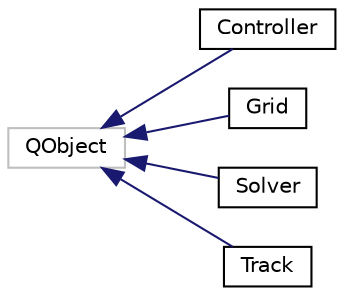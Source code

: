 digraph "Graphical Class Hierarchy"
{
 // INTERACTIVE_SVG=YES
  bgcolor="transparent";
  edge [fontname="Helvetica",fontsize="10",labelfontname="Helvetica",labelfontsize="10"];
  node [fontname="Helvetica",fontsize="10",shape=record];
  rankdir="LR";
  Node1 [label="QObject",height=0.2,width=0.4,color="grey75"];
  Node1 -> Node2 [dir="back",color="midnightblue",fontsize="10",style="solid",fontname="Helvetica"];
  Node2 [label="Controller",height=0.2,width=0.4,color="black",URL="$class_controller.html"];
  Node1 -> Node3 [dir="back",color="midnightblue",fontsize="10",style="solid",fontname="Helvetica"];
  Node3 [label="Grid",height=0.2,width=0.4,color="black",URL="$class_grid.html",tooltip="Grid embedded roads. This describes the network. "];
  Node1 -> Node4 [dir="back",color="midnightblue",fontsize="10",style="solid",fontname="Helvetica"];
  Node4 [label="Solver",height=0.2,width=0.4,color="black",URL="$class_solver.html"];
  Node1 -> Node5 [dir="back",color="midnightblue",fontsize="10",style="solid",fontname="Helvetica"];
  Node5 [label="Track",height=0.2,width=0.4,color="black",URL="$class_track.html",tooltip="The Track class. "];
}
